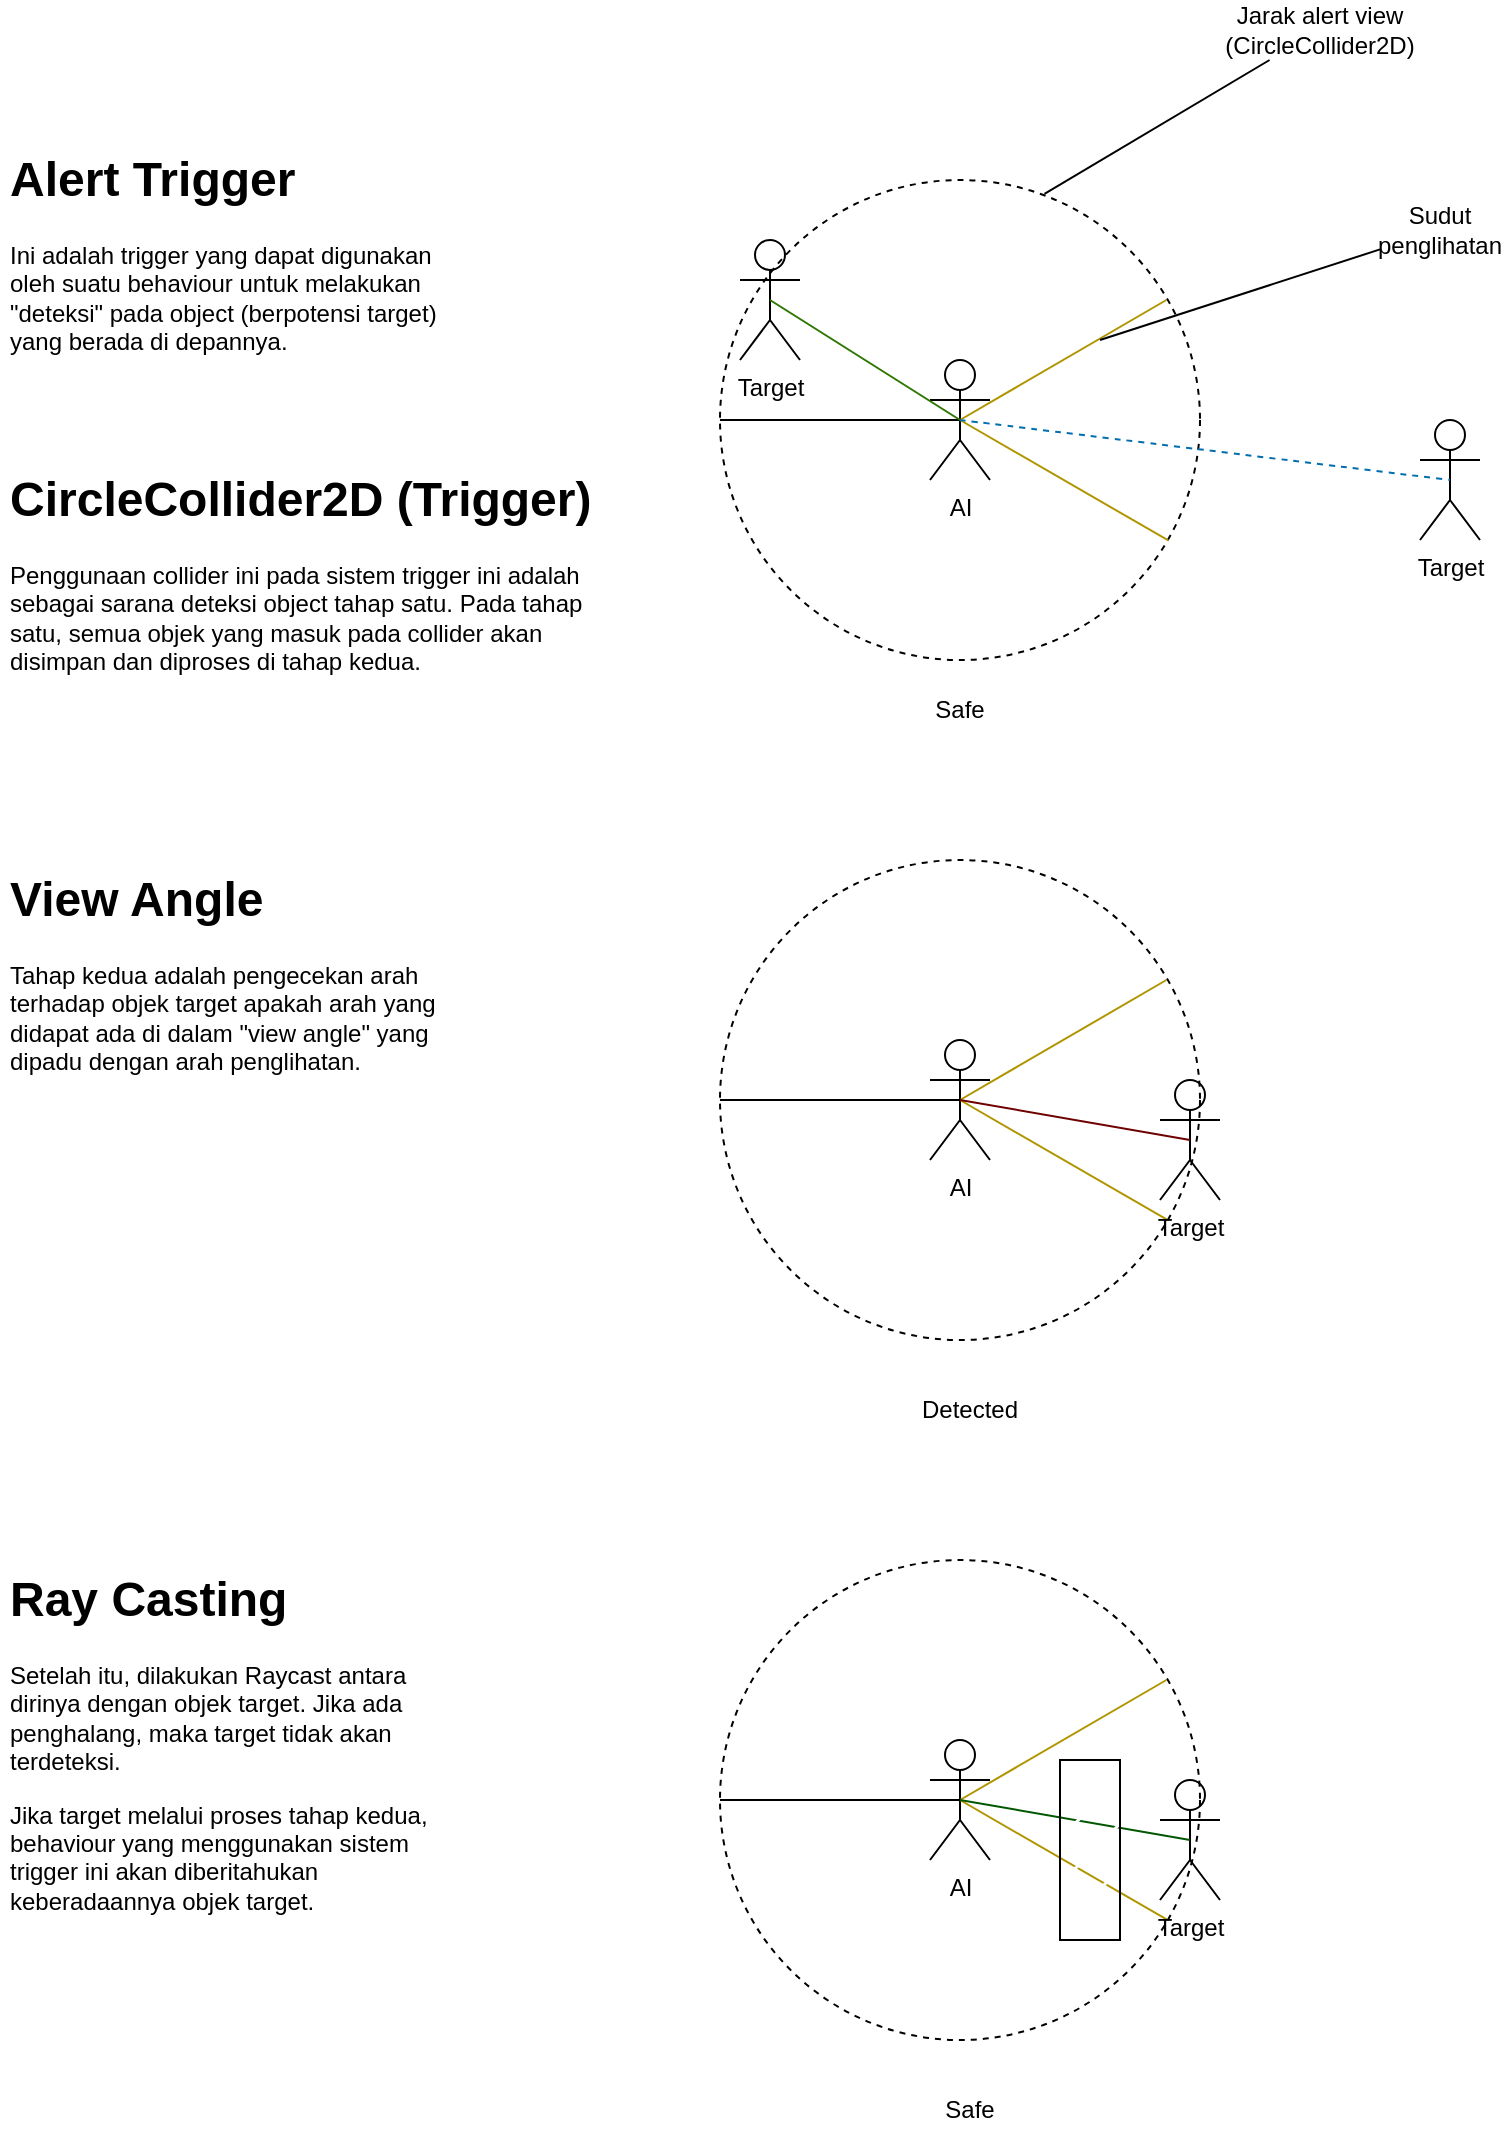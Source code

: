 <mxfile>
    <diagram id="QXl3vivfid-MtXyGUWVV" name="Page-1">
        <mxGraphModel dx="1139" dy="747" grid="1" gridSize="10" guides="1" tooltips="1" connect="1" arrows="1" fold="1" page="1" pageScale="1" pageWidth="850" pageHeight="1100" math="0" shadow="0">
            <root>
                <mxCell id="0"/>
                <mxCell id="1" parent="0"/>
                <mxCell id="2" value="" style="ellipse;whiteSpace=wrap;html=1;aspect=fixed;dashed=1;fillColor=none;" parent="1" vertex="1">
                    <mxGeometry x="440" y="200" width="240" height="240" as="geometry"/>
                </mxCell>
                <mxCell id="3" value="AI" style="shape=umlActor;verticalLabelPosition=bottom;verticalAlign=top;html=1;outlineConnect=0;" parent="1" vertex="1">
                    <mxGeometry x="545" y="290" width="30" height="60" as="geometry"/>
                </mxCell>
                <mxCell id="4" value="" style="endArrow=none;html=1;entryX=0.5;entryY=0.5;entryDx=0;entryDy=0;entryPerimeter=0;exitX=0.93;exitY=0.25;exitDx=0;exitDy=0;exitPerimeter=0;fillColor=#e3c800;strokeColor=#B09500;" parent="1" source="2" target="2" edge="1">
                    <mxGeometry width="50" height="50" relative="1" as="geometry">
                        <mxPoint x="570" y="400" as="sourcePoint"/>
                        <mxPoint x="620" y="350" as="targetPoint"/>
                    </mxGeometry>
                </mxCell>
                <mxCell id="5" value="" style="endArrow=none;html=1;exitX=0.934;exitY=0.751;exitDx=0;exitDy=0;exitPerimeter=0;fillColor=#e3c800;strokeColor=#B09500;" parent="1" source="2" edge="1">
                    <mxGeometry width="50" height="50" relative="1" as="geometry">
                        <mxPoint x="665" y="378" as="sourcePoint"/>
                        <mxPoint x="560" y="320" as="targetPoint"/>
                    </mxGeometry>
                </mxCell>
                <mxCell id="9" value="" style="endArrow=none;html=1;curved=1;" parent="1" target="14" edge="1">
                    <mxGeometry width="50" height="50" relative="1" as="geometry">
                        <mxPoint x="630" y="280" as="sourcePoint"/>
                        <mxPoint x="770" y="240" as="targetPoint"/>
                    </mxGeometry>
                </mxCell>
                <mxCell id="14" value="Sudut penglihatan" style="text;html=1;strokeColor=none;fillColor=none;align=center;verticalAlign=middle;whiteSpace=wrap;rounded=0;" parent="1" vertex="1">
                    <mxGeometry x="770" y="210" width="60" height="30" as="geometry"/>
                </mxCell>
                <mxCell id="15" value="" style="endArrow=none;html=1;curved=1;exitX=0;exitY=0.5;exitDx=0;exitDy=0;" parent="1" source="2" edge="1">
                    <mxGeometry width="50" height="50" relative="1" as="geometry">
                        <mxPoint x="670" y="320" as="sourcePoint"/>
                        <mxPoint x="560" y="320" as="targetPoint"/>
                    </mxGeometry>
                </mxCell>
                <mxCell id="16" value="" style="endArrow=none;html=1;curved=1;exitX=0.676;exitY=0.029;exitDx=0;exitDy=0;exitPerimeter=0;" parent="1" source="2" target="17" edge="1">
                    <mxGeometry width="50" height="50" relative="1" as="geometry">
                        <mxPoint x="650" y="270" as="sourcePoint"/>
                        <mxPoint x="690" y="150" as="targetPoint"/>
                    </mxGeometry>
                </mxCell>
                <mxCell id="17" value="Jarak alert view&lt;br&gt;(CircleCollider2D)" style="text;html=1;strokeColor=none;fillColor=none;align=center;verticalAlign=middle;whiteSpace=wrap;rounded=0;" parent="1" vertex="1">
                    <mxGeometry x="690" y="110" width="100" height="30" as="geometry"/>
                </mxCell>
                <mxCell id="18" value="Target" style="shape=umlActor;verticalLabelPosition=bottom;verticalAlign=top;html=1;outlineConnect=0;fillColor=none;" parent="1" vertex="1">
                    <mxGeometry x="790" y="320" width="30" height="60" as="geometry"/>
                </mxCell>
                <mxCell id="19" value="" style="endArrow=none;html=1;curved=1;exitX=0.5;exitY=0.5;exitDx=0;exitDy=0;exitPerimeter=0;entryX=0.5;entryY=0.5;entryDx=0;entryDy=0;entryPerimeter=0;fillColor=#1ba1e2;strokeColor=#006EAF;dashed=1;" parent="1" source="3" target="18" edge="1">
                    <mxGeometry width="50" height="50" relative="1" as="geometry">
                        <mxPoint x="700" y="340" as="sourcePoint"/>
                        <mxPoint x="750" y="290" as="targetPoint"/>
                    </mxGeometry>
                </mxCell>
                <mxCell id="20" value="" style="ellipse;whiteSpace=wrap;html=1;aspect=fixed;dashed=1;fillColor=none;" parent="1" vertex="1">
                    <mxGeometry x="440" y="540" width="240" height="240" as="geometry"/>
                </mxCell>
                <mxCell id="21" value="AI" style="shape=umlActor;verticalLabelPosition=bottom;verticalAlign=top;html=1;outlineConnect=0;" parent="1" vertex="1">
                    <mxGeometry x="545" y="630" width="30" height="60" as="geometry"/>
                </mxCell>
                <mxCell id="22" value="" style="endArrow=none;html=1;entryX=0.5;entryY=0.5;entryDx=0;entryDy=0;entryPerimeter=0;exitX=0.93;exitY=0.25;exitDx=0;exitDy=0;exitPerimeter=0;fillColor=#e3c800;strokeColor=#B09500;" parent="1" source="20" target="20" edge="1">
                    <mxGeometry width="50" height="50" relative="1" as="geometry">
                        <mxPoint x="570" y="740" as="sourcePoint"/>
                        <mxPoint x="620" y="690" as="targetPoint"/>
                    </mxGeometry>
                </mxCell>
                <mxCell id="23" value="" style="endArrow=none;html=1;exitX=0.934;exitY=0.751;exitDx=0;exitDy=0;exitPerimeter=0;fillColor=#e3c800;strokeColor=#B09500;" parent="1" source="20" edge="1">
                    <mxGeometry width="50" height="50" relative="1" as="geometry">
                        <mxPoint x="665" y="718" as="sourcePoint"/>
                        <mxPoint x="560" y="660" as="targetPoint"/>
                    </mxGeometry>
                </mxCell>
                <mxCell id="26" value="" style="endArrow=none;html=1;curved=1;exitX=0;exitY=0.5;exitDx=0;exitDy=0;" parent="1" source="20" edge="1">
                    <mxGeometry width="50" height="50" relative="1" as="geometry">
                        <mxPoint x="670" y="660" as="sourcePoint"/>
                        <mxPoint x="560" y="660" as="targetPoint"/>
                    </mxGeometry>
                </mxCell>
                <mxCell id="27" value="Target" style="shape=umlActor;verticalLabelPosition=bottom;verticalAlign=top;html=1;outlineConnect=0;fillColor=none;" parent="1" vertex="1">
                    <mxGeometry x="660" y="650" width="30" height="60" as="geometry"/>
                </mxCell>
                <mxCell id="28" value="" style="endArrow=none;html=1;curved=1;exitX=0.5;exitY=0.5;exitDx=0;exitDy=0;exitPerimeter=0;entryX=0.5;entryY=0.5;entryDx=0;entryDy=0;entryPerimeter=0;fillColor=#a20025;strokeColor=#6F0000;" parent="1" source="21" target="27" edge="1">
                    <mxGeometry width="50" height="50" relative="1" as="geometry">
                        <mxPoint x="700" y="680" as="sourcePoint"/>
                        <mxPoint x="750" y="630" as="targetPoint"/>
                    </mxGeometry>
                </mxCell>
                <mxCell id="29" value="Safe" style="text;html=1;strokeColor=none;fillColor=none;align=center;verticalAlign=middle;whiteSpace=wrap;rounded=0;" parent="1" vertex="1">
                    <mxGeometry x="530" y="450" width="60" height="30" as="geometry"/>
                </mxCell>
                <mxCell id="30" value="Detected" style="text;html=1;strokeColor=none;fillColor=none;align=center;verticalAlign=middle;whiteSpace=wrap;rounded=0;" parent="1" vertex="1">
                    <mxGeometry x="535" y="800" width="60" height="30" as="geometry"/>
                </mxCell>
                <mxCell id="31" value="Target" style="shape=umlActor;verticalLabelPosition=bottom;verticalAlign=top;html=1;outlineConnect=0;fillColor=none;" parent="1" vertex="1">
                    <mxGeometry x="450" y="230" width="30" height="60" as="geometry"/>
                </mxCell>
                <mxCell id="33" value="" style="endArrow=none;html=1;curved=1;exitX=0.5;exitY=0.5;exitDx=0;exitDy=0;exitPerimeter=0;entryX=0.5;entryY=0.5;entryDx=0;entryDy=0;entryPerimeter=0;fillColor=#60a917;strokeColor=#2D7600;" parent="1" source="3" target="31" edge="1">
                    <mxGeometry width="50" height="50" relative="1" as="geometry">
                        <mxPoint x="570" y="330" as="sourcePoint"/>
                        <mxPoint x="815" y="360" as="targetPoint"/>
                    </mxGeometry>
                </mxCell>
                <mxCell id="34" value="" style="ellipse;whiteSpace=wrap;html=1;aspect=fixed;dashed=1;fillColor=none;" parent="1" vertex="1">
                    <mxGeometry x="440" y="890" width="240" height="240" as="geometry"/>
                </mxCell>
                <mxCell id="35" value="AI" style="shape=umlActor;verticalLabelPosition=bottom;verticalAlign=top;html=1;outlineConnect=0;" parent="1" vertex="1">
                    <mxGeometry x="545" y="980" width="30" height="60" as="geometry"/>
                </mxCell>
                <mxCell id="36" value="" style="endArrow=none;html=1;entryX=0.5;entryY=0.5;entryDx=0;entryDy=0;entryPerimeter=0;exitX=0.93;exitY=0.25;exitDx=0;exitDy=0;exitPerimeter=0;fillColor=#e3c800;strokeColor=#B09500;" parent="1" source="34" target="34" edge="1">
                    <mxGeometry width="50" height="50" relative="1" as="geometry">
                        <mxPoint x="570" y="1090" as="sourcePoint"/>
                        <mxPoint x="620" y="1040" as="targetPoint"/>
                    </mxGeometry>
                </mxCell>
                <mxCell id="37" value="" style="endArrow=none;html=1;exitX=0.934;exitY=0.751;exitDx=0;exitDy=0;exitPerimeter=0;fillColor=#e3c800;strokeColor=#B09500;" parent="1" source="34" edge="1">
                    <mxGeometry width="50" height="50" relative="1" as="geometry">
                        <mxPoint x="665" y="1068" as="sourcePoint"/>
                        <mxPoint x="560" y="1010" as="targetPoint"/>
                    </mxGeometry>
                </mxCell>
                <mxCell id="38" value="" style="endArrow=none;html=1;curved=1;exitX=0;exitY=0.5;exitDx=0;exitDy=0;" parent="1" source="34" edge="1">
                    <mxGeometry width="50" height="50" relative="1" as="geometry">
                        <mxPoint x="670" y="1010" as="sourcePoint"/>
                        <mxPoint x="560" y="1010" as="targetPoint"/>
                    </mxGeometry>
                </mxCell>
                <mxCell id="39" value="Target" style="shape=umlActor;verticalLabelPosition=bottom;verticalAlign=top;html=1;outlineConnect=0;fillColor=none;" parent="1" vertex="1">
                    <mxGeometry x="660" y="1000" width="30" height="60" as="geometry"/>
                </mxCell>
                <mxCell id="40" value="" style="endArrow=none;html=1;curved=1;exitX=0.5;exitY=0.5;exitDx=0;exitDy=0;exitPerimeter=0;entryX=0.5;entryY=0.5;entryDx=0;entryDy=0;entryPerimeter=0;fillColor=#008a00;strokeColor=#005700;" parent="1" source="35" target="39" edge="1">
                    <mxGeometry width="50" height="50" relative="1" as="geometry">
                        <mxPoint x="700" y="1030" as="sourcePoint"/>
                        <mxPoint x="750" y="980" as="targetPoint"/>
                    </mxGeometry>
                </mxCell>
                <mxCell id="41" value="Safe" style="text;html=1;strokeColor=none;fillColor=none;align=center;verticalAlign=middle;whiteSpace=wrap;rounded=0;" parent="1" vertex="1">
                    <mxGeometry x="535" y="1150" width="60" height="30" as="geometry"/>
                </mxCell>
                <mxCell id="42" value="" style="rounded=0;whiteSpace=wrap;html=1;fillColor=#FFFFFF;fillStyle=hatch;" parent="1" vertex="1">
                    <mxGeometry x="610" y="990" width="30" height="90" as="geometry"/>
                </mxCell>
                <mxCell id="43" value="&lt;h1&gt;Alert Trigger&lt;/h1&gt;&lt;p&gt;Ini adalah trigger yang dapat digunakan oleh suatu behaviour untuk melakukan &quot;deteksi&quot; pada object (berpotensi target) yang berada di depannya.&amp;nbsp;&lt;/p&gt;" style="text;html=1;strokeColor=none;fillColor=none;spacing=5;spacingTop=-20;whiteSpace=wrap;overflow=hidden;rounded=0;fillStyle=hatch;" parent="1" vertex="1">
                    <mxGeometry x="80" y="180" width="230" height="120" as="geometry"/>
                </mxCell>
                <mxCell id="44" value="&lt;h1&gt;CircleCollider2D (Trigger)&lt;/h1&gt;&lt;p&gt;Penggunaan collider ini pada sistem trigger ini adalah sebagai sarana deteksi object tahap satu. Pada tahap satu, semua objek yang masuk pada collider akan disimpan dan diproses di tahap kedua.&lt;/p&gt;&lt;p&gt;&lt;br&gt;&lt;/p&gt;&lt;p&gt;&lt;br&gt;&lt;/p&gt;" style="text;html=1;strokeColor=none;fillColor=none;spacing=5;spacingTop=-20;whiteSpace=wrap;overflow=hidden;rounded=0;fillStyle=hatch;" parent="1" vertex="1">
                    <mxGeometry x="80" y="340" width="300" height="140" as="geometry"/>
                </mxCell>
                <mxCell id="45" value="&lt;h1&gt;Ray Casting&lt;/h1&gt;&lt;p&gt;Setelah itu, dilakukan Raycast antara dirinya dengan objek target. Jika ada penghalang, maka target tidak akan terdeteksi.&lt;/p&gt;&lt;p&gt;Jika target melalui proses tahap kedua, behaviour yang menggunakan sistem trigger ini akan diberitahukan keberadaannya objek target.&lt;br&gt;&lt;/p&gt;" style="text;html=1;strokeColor=none;fillColor=none;spacing=5;spacingTop=-20;whiteSpace=wrap;overflow=hidden;rounded=0;fillStyle=hatch;" parent="1" vertex="1">
                    <mxGeometry x="80" y="890" width="230" height="220" as="geometry"/>
                </mxCell>
                <mxCell id="46" value="&lt;h1&gt;View Angle&lt;/h1&gt;Tahap kedua adalah pengecekan arah terhadap objek target apakah arah yang didapat ada di dalam &quot;view angle&quot; yang dipadu dengan arah penglihatan." style="text;html=1;strokeColor=none;fillColor=none;spacing=5;spacingTop=-20;whiteSpace=wrap;overflow=hidden;rounded=0;fillStyle=hatch;" parent="1" vertex="1">
                    <mxGeometry x="80" y="540" width="230" height="120" as="geometry"/>
                </mxCell>
            </root>
        </mxGraphModel>
    </diagram>
</mxfile>
